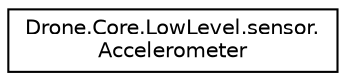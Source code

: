 digraph "Graphical Class Hierarchy"
{
  edge [fontname="Helvetica",fontsize="10",labelfontname="Helvetica",labelfontsize="10"];
  node [fontname="Helvetica",fontsize="10",shape=record];
  rankdir="LR";
  Node1 [label="Drone.Core.LowLevel.sensor.\lAccelerometer",height=0.2,width=0.4,color="black", fillcolor="white", style="filled",URL="$dc/d69/class_drone_1_1_core_1_1_low_level_1_1sensor_1_1_accelerometer.html"];
}
